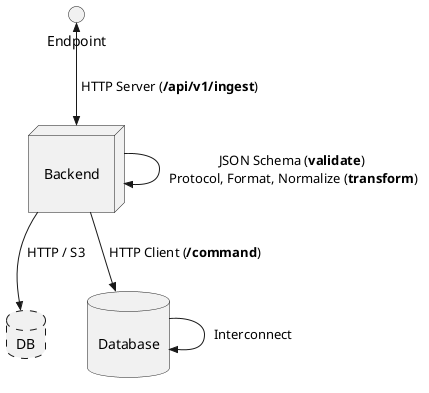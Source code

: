 @startuml ingest-endpoint

database src as "DB" #line.dashed;

interface endpoint [
Endpoint
]

node backend [

Backend

]

database database [

Database

]

endpoint <<-->> backend : " HTTP Server (<b>/api/v1/ingest</b>)"

backend -->> src : " HTTP / S3"
backend -->> backend : " JSON Schema (<b>validate</b>) \n Protocol, Format, Normalize (<b>transform</b>)"
backend -->> database : " HTTP Client (<b>/command</b>)"
database -->> database : " Interconnect"

@enduml
